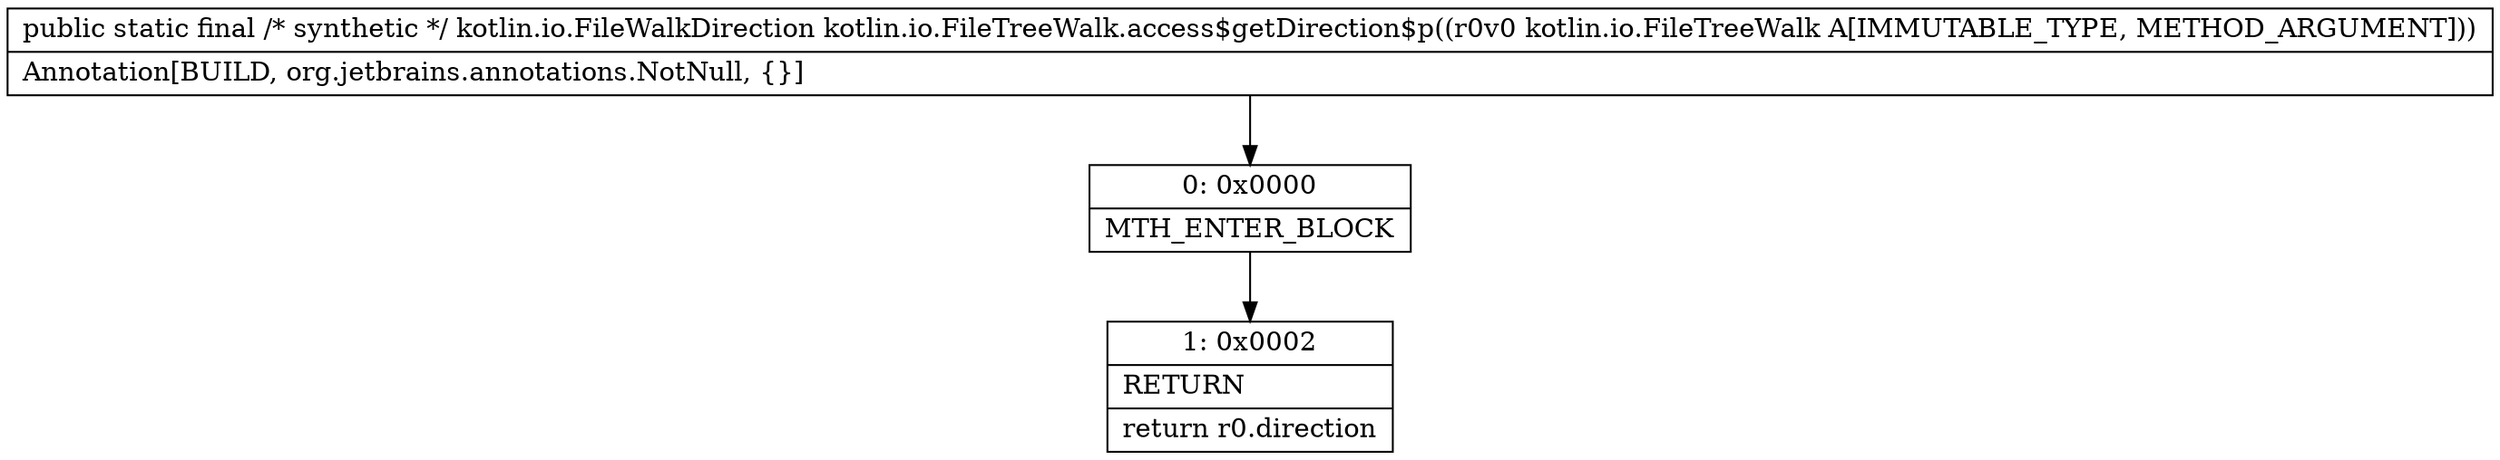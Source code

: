 digraph "CFG forkotlin.io.FileTreeWalk.access$getDirection$p(Lkotlin\/io\/FileTreeWalk;)Lkotlin\/io\/FileWalkDirection;" {
Node_0 [shape=record,label="{0\:\ 0x0000|MTH_ENTER_BLOCK\l}"];
Node_1 [shape=record,label="{1\:\ 0x0002|RETURN\l|return r0.direction\l}"];
MethodNode[shape=record,label="{public static final \/* synthetic *\/ kotlin.io.FileWalkDirection kotlin.io.FileTreeWalk.access$getDirection$p((r0v0 kotlin.io.FileTreeWalk A[IMMUTABLE_TYPE, METHOD_ARGUMENT]))  | Annotation[BUILD, org.jetbrains.annotations.NotNull, \{\}]\l}"];
MethodNode -> Node_0;
Node_0 -> Node_1;
}

